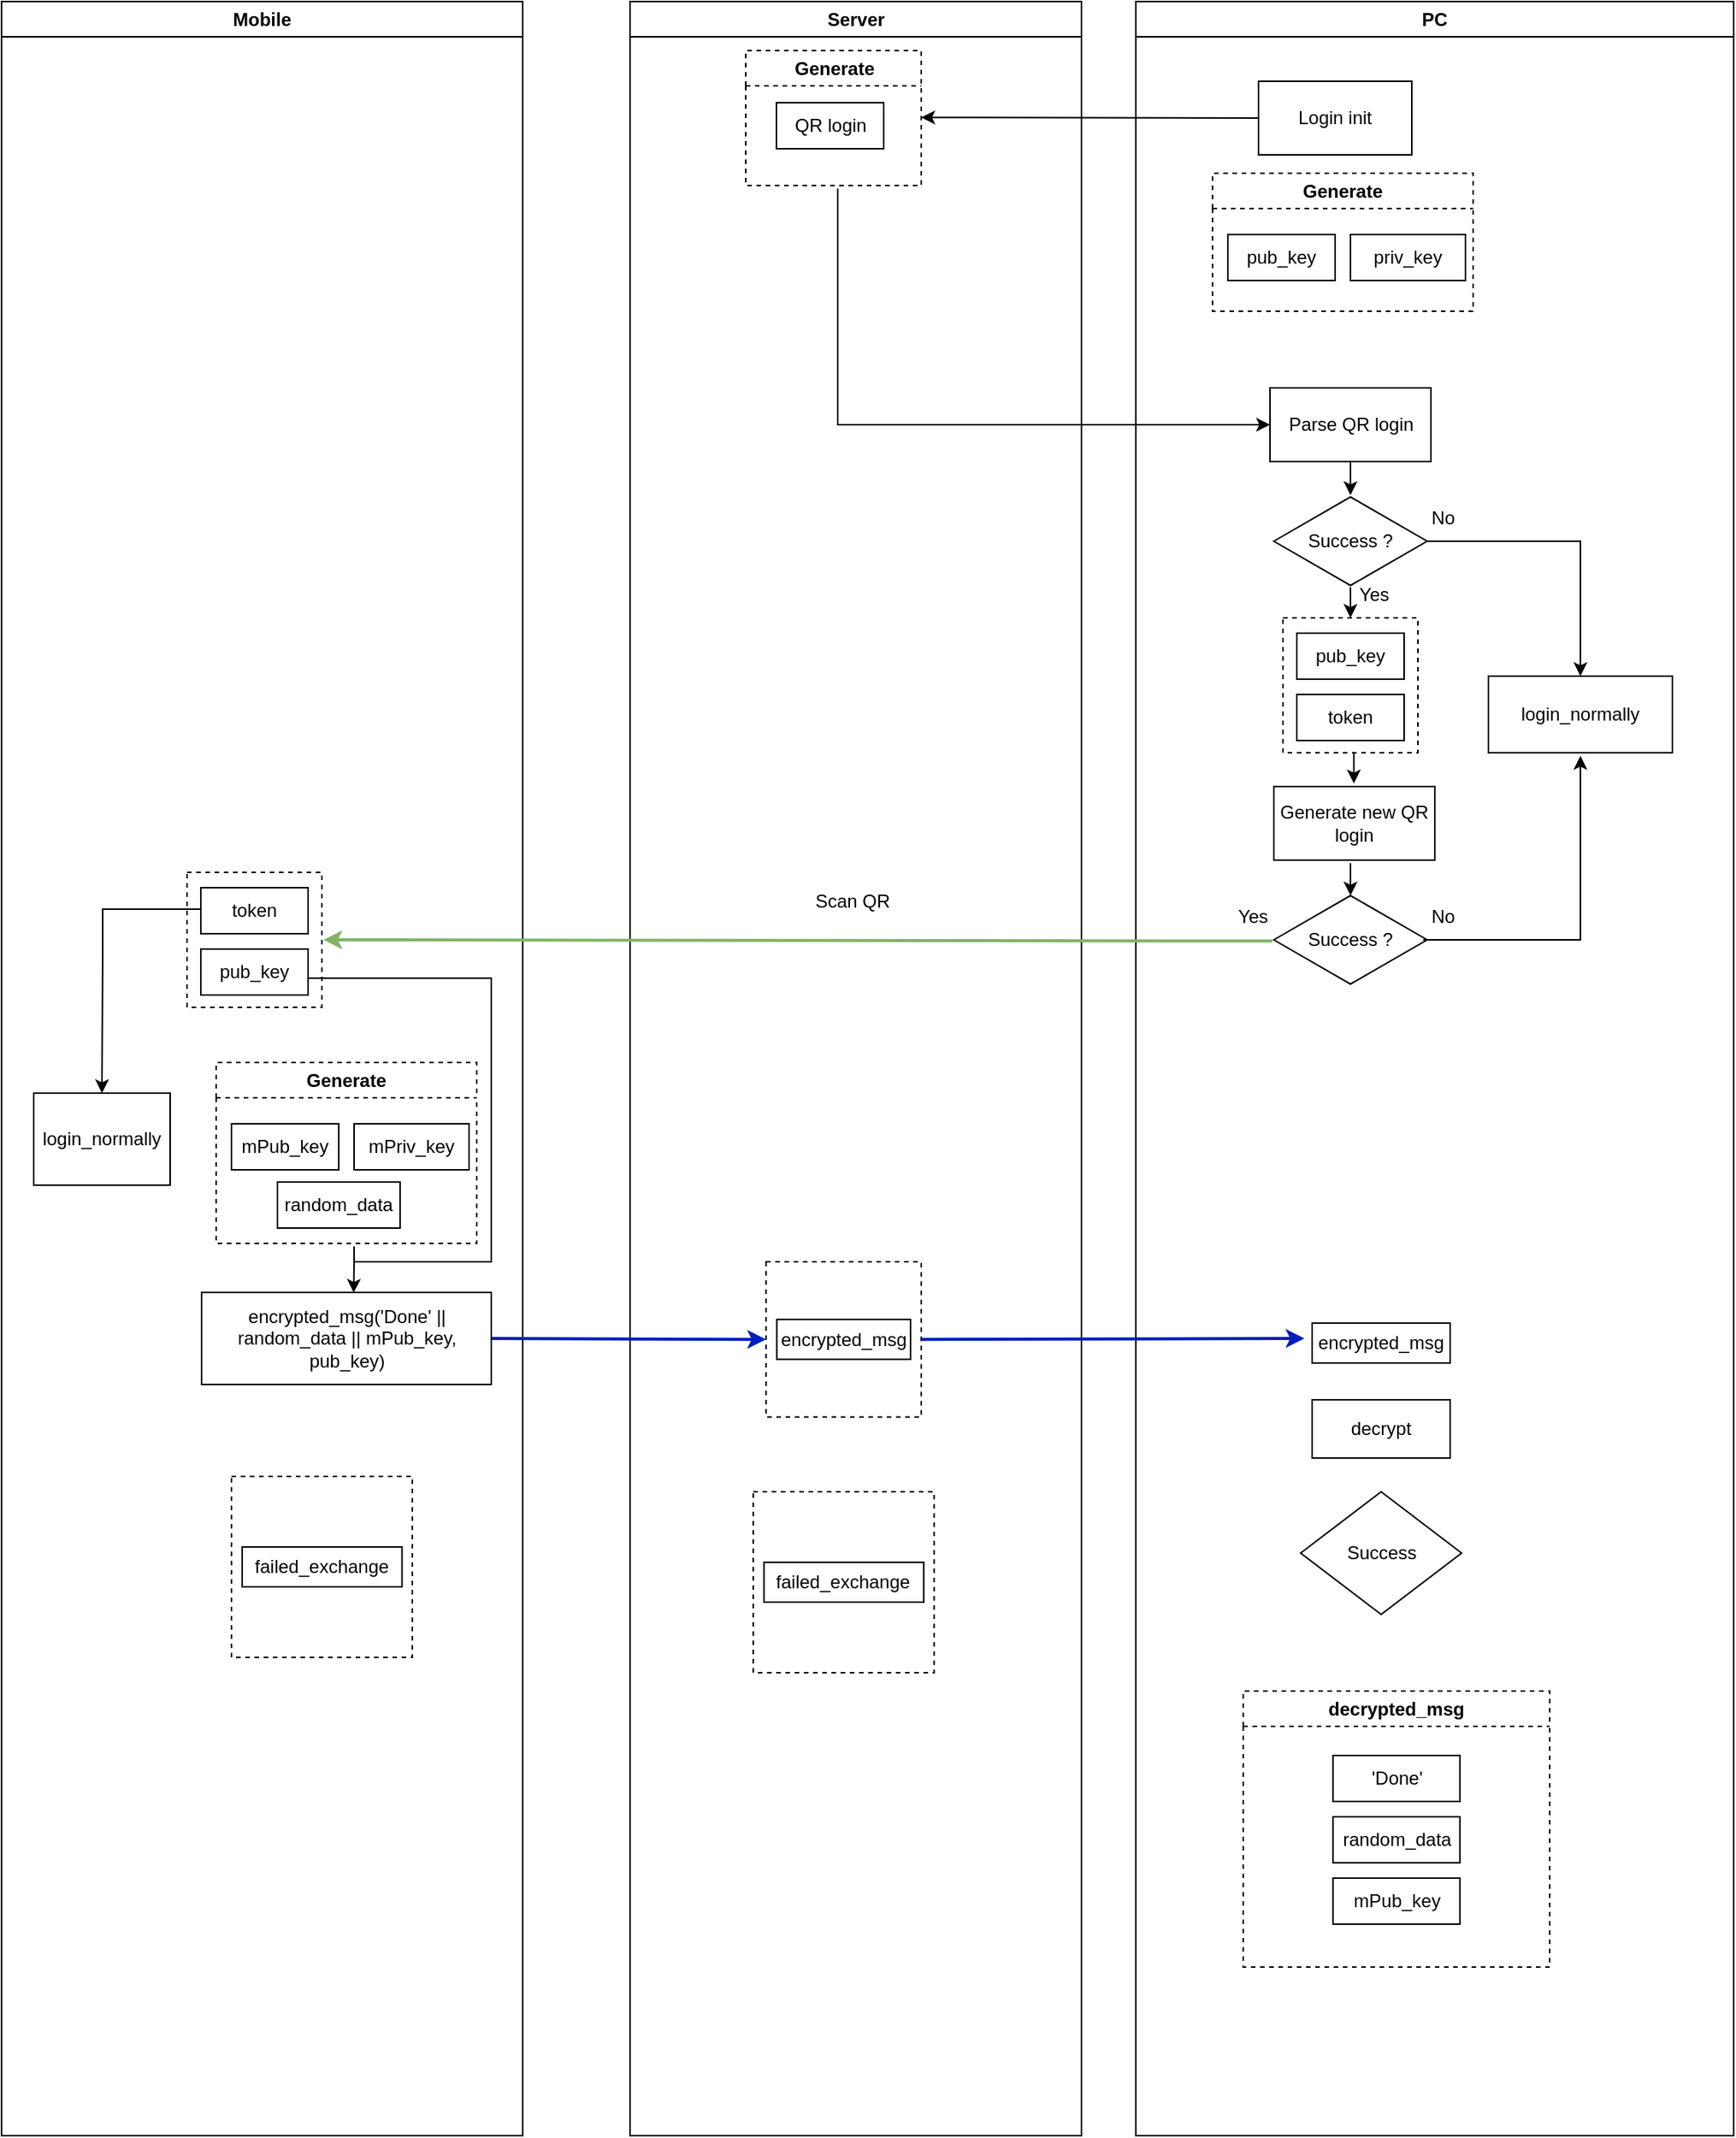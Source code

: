 <mxfile version="21.3.8" type="github">
  <diagram name="Page-1" id="e7e014a7-5840-1c2e-5031-d8a46d1fe8dd">
    <mxGraphModel dx="2049" dy="1091" grid="1" gridSize="10" guides="1" tooltips="1" connect="1" arrows="1" fold="1" page="1" pageScale="1" pageWidth="1169" pageHeight="826" background="none" math="0" shadow="0">
      <root>
        <mxCell id="0" />
        <mxCell id="1" parent="0" />
        <mxCell id="2" value="Mobile" style="swimlane;whiteSpace=wrap" parent="1" vertex="1">
          <mxGeometry x="30" y="128" width="340" height="1392" as="geometry" />
        </mxCell>
        <mxCell id="E8R9tOtTosxfVHhhN3oH-79" value="" style="whiteSpace=wrap;html=1;aspect=fixed;dashed=1;" vertex="1" parent="2">
          <mxGeometry x="121" y="568" width="88" height="88" as="geometry" />
        </mxCell>
        <mxCell id="E8R9tOtTosxfVHhhN3oH-80" value="token" style="rounded=0;whiteSpace=wrap;html=1;" vertex="1" parent="2">
          <mxGeometry x="130" y="578" width="70" height="30" as="geometry" />
        </mxCell>
        <mxCell id="E8R9tOtTosxfVHhhN3oH-81" value="pub_key" style="rounded=0;whiteSpace=wrap;html=1;" vertex="1" parent="2">
          <mxGeometry x="130" y="618" width="70" height="30" as="geometry" />
        </mxCell>
        <mxCell id="E8R9tOtTosxfVHhhN3oH-88" value="Generate" style="swimlane;whiteSpace=wrap;html=1;dashed=1;" vertex="1" parent="2">
          <mxGeometry x="140" y="692" width="170" height="118" as="geometry">
            <mxRectangle x="50" y="112" width="90" height="30" as="alternateBounds" />
          </mxGeometry>
        </mxCell>
        <mxCell id="E8R9tOtTosxfVHhhN3oH-89" value="mPub_key" style="rounded=0;whiteSpace=wrap;html=1;" vertex="1" parent="E8R9tOtTosxfVHhhN3oH-88">
          <mxGeometry x="10" y="40" width="70" height="30" as="geometry" />
        </mxCell>
        <mxCell id="E8R9tOtTosxfVHhhN3oH-90" value="mPriv_key" style="rounded=0;whiteSpace=wrap;html=1;" vertex="1" parent="E8R9tOtTosxfVHhhN3oH-88">
          <mxGeometry x="90" y="40" width="75" height="30" as="geometry" />
        </mxCell>
        <mxCell id="E8R9tOtTosxfVHhhN3oH-92" value="random_data" style="rounded=0;whiteSpace=wrap;html=1;" vertex="1" parent="E8R9tOtTosxfVHhhN3oH-88">
          <mxGeometry x="40" y="78" width="80" height="30" as="geometry" />
        </mxCell>
        <mxCell id="E8R9tOtTosxfVHhhN3oH-93" value="login_normally" style="rounded=0;whiteSpace=wrap;html=1;" vertex="1" parent="2">
          <mxGeometry x="21" y="712" width="89" height="60" as="geometry" />
        </mxCell>
        <mxCell id="E8R9tOtTosxfVHhhN3oH-95" value="" style="endArrow=classic;html=1;rounded=0;entryX=0.5;entryY=0;entryDx=0;entryDy=0;" edge="1" parent="2" target="E8R9tOtTosxfVHhhN3oH-93">
          <mxGeometry width="50" height="50" relative="1" as="geometry">
            <mxPoint x="130" y="592" as="sourcePoint" />
            <mxPoint x="180" y="542" as="targetPoint" />
            <Array as="points">
              <mxPoint x="66" y="592" />
              <mxPoint x="66" y="622" />
            </Array>
          </mxGeometry>
        </mxCell>
        <mxCell id="E8R9tOtTosxfVHhhN3oH-96" value="encrypted_msg(&#39;Done&#39; || random_data || mPub_key, pub_key)" style="rounded=0;whiteSpace=wrap;html=1;" vertex="1" parent="2">
          <mxGeometry x="130.5" y="842" width="189" height="60" as="geometry" />
        </mxCell>
        <mxCell id="E8R9tOtTosxfVHhhN3oH-100" value="" style="endArrow=classic;html=1;rounded=0;entryX=0.525;entryY=0.003;entryDx=0;entryDy=0;entryPerimeter=0;" edge="1" parent="2" target="E8R9tOtTosxfVHhhN3oH-96">
          <mxGeometry width="50" height="50" relative="1" as="geometry">
            <mxPoint x="230" y="812" as="sourcePoint" />
            <mxPoint x="380" y="772" as="targetPoint" />
            <Array as="points">
              <mxPoint x="230" y="822" />
            </Array>
          </mxGeometry>
        </mxCell>
        <mxCell id="E8R9tOtTosxfVHhhN3oH-101" value="" style="endArrow=none;html=1;rounded=0;" edge="1" parent="2">
          <mxGeometry width="50" height="50" relative="1" as="geometry">
            <mxPoint x="199.5" y="637" as="sourcePoint" />
            <mxPoint x="230" y="822" as="targetPoint" />
            <Array as="points">
              <mxPoint x="319.5" y="637" />
              <mxPoint x="319.5" y="822" />
            </Array>
          </mxGeometry>
        </mxCell>
        <mxCell id="E8R9tOtTosxfVHhhN3oH-151" value="" style="whiteSpace=wrap;html=1;aspect=fixed;dashed=1;" vertex="1" parent="2">
          <mxGeometry x="150" y="962" width="118" height="118" as="geometry" />
        </mxCell>
        <mxCell id="E8R9tOtTosxfVHhhN3oH-152" value="failed_exchange" style="rounded=0;whiteSpace=wrap;html=1;" vertex="1" parent="2">
          <mxGeometry x="157" y="1008" width="104.25" height="26" as="geometry" />
        </mxCell>
        <mxCell id="3" value="Server" style="swimlane;whiteSpace=wrap" parent="1" vertex="1">
          <mxGeometry x="440" y="128" width="294.5" height="1392" as="geometry">
            <mxRectangle x="444.5" y="128" width="80" height="30" as="alternateBounds" />
          </mxGeometry>
        </mxCell>
        <mxCell id="E8R9tOtTosxfVHhhN3oH-42" value="Generate" style="swimlane;whiteSpace=wrap;html=1;dashed=1;fillColor=default;" vertex="1" parent="3">
          <mxGeometry x="75.5" y="32" width="114.5" height="88" as="geometry" />
        </mxCell>
        <mxCell id="E8R9tOtTosxfVHhhN3oH-45" value="QR login" style="rounded=0;whiteSpace=wrap;html=1;" vertex="1" parent="E8R9tOtTosxfVHhhN3oH-42">
          <mxGeometry x="20" y="34" width="70" height="30" as="geometry" />
        </mxCell>
        <mxCell id="E8R9tOtTosxfVHhhN3oH-56" value="" style="endArrow=classic;html=1;rounded=0;entryX=0;entryY=0.5;entryDx=0;entryDy=0;" edge="1" parent="E8R9tOtTosxfVHhhN3oH-42" target="E8R9tOtTosxfVHhhN3oH-55">
          <mxGeometry width="50" height="50" relative="1" as="geometry">
            <mxPoint x="60" y="90" as="sourcePoint" />
            <mxPoint x="110" y="40" as="targetPoint" />
            <Array as="points">
              <mxPoint x="60" y="244" />
            </Array>
          </mxGeometry>
        </mxCell>
        <mxCell id="E8R9tOtTosxfVHhhN3oH-46" value="" style="endArrow=classic;html=1;rounded=0;exitX=0;exitY=0.5;exitDx=0;exitDy=0;" edge="1" parent="3" source="E8R9tOtTosxfVHhhN3oH-41">
          <mxGeometry width="50" height="50" relative="1" as="geometry">
            <mxPoint x="423.5" y="76" as="sourcePoint" />
            <mxPoint x="190" y="75.58" as="targetPoint" />
          </mxGeometry>
        </mxCell>
        <mxCell id="E8R9tOtTosxfVHhhN3oH-87" value="Scan QR&amp;nbsp;" style="text;html=1;strokeColor=none;fillColor=none;align=center;verticalAlign=middle;whiteSpace=wrap;rounded=0;" vertex="1" parent="3">
          <mxGeometry x="117.25" y="572" width="60" height="30" as="geometry" />
        </mxCell>
        <mxCell id="E8R9tOtTosxfVHhhN3oH-122" value="" style="whiteSpace=wrap;html=1;aspect=fixed;dashed=1;" vertex="1" parent="3">
          <mxGeometry x="88.75" y="822" width="101.25" height="101.25" as="geometry" />
        </mxCell>
        <mxCell id="E8R9tOtTosxfVHhhN3oH-123" value="encrypted_msg" style="rounded=0;whiteSpace=wrap;html=1;" vertex="1" parent="3">
          <mxGeometry x="95.75" y="859.63" width="87.25" height="26" as="geometry" />
        </mxCell>
        <mxCell id="E8R9tOtTosxfVHhhN3oH-146" value="" style="whiteSpace=wrap;html=1;aspect=fixed;dashed=1;" vertex="1" parent="3">
          <mxGeometry x="80.38" y="972" width="118" height="118" as="geometry" />
        </mxCell>
        <mxCell id="E8R9tOtTosxfVHhhN3oH-147" value="failed_exchange" style="rounded=0;whiteSpace=wrap;html=1;" vertex="1" parent="3">
          <mxGeometry x="87.38" y="1018" width="104.25" height="26" as="geometry" />
        </mxCell>
        <mxCell id="4" value="PC" style="swimlane;whiteSpace=wrap" parent="1" vertex="1">
          <mxGeometry x="770" y="128" width="390" height="1392" as="geometry" />
        </mxCell>
        <mxCell id="E8R9tOtTosxfVHhhN3oH-41" value="Login init" style="rounded=0;whiteSpace=wrap;html=1;" vertex="1" parent="4">
          <mxGeometry x="80" y="52" width="100" height="48" as="geometry" />
        </mxCell>
        <mxCell id="E8R9tOtTosxfVHhhN3oH-47" value="Generate" style="swimlane;whiteSpace=wrap;html=1;dashed=1;" vertex="1" parent="4">
          <mxGeometry x="50" y="112" width="170" height="90" as="geometry">
            <mxRectangle x="50" y="112" width="90" height="30" as="alternateBounds" />
          </mxGeometry>
        </mxCell>
        <mxCell id="E8R9tOtTosxfVHhhN3oH-48" value="pub_key" style="rounded=0;whiteSpace=wrap;html=1;" vertex="1" parent="E8R9tOtTosxfVHhhN3oH-47">
          <mxGeometry x="10" y="40" width="70" height="30" as="geometry" />
        </mxCell>
        <mxCell id="E8R9tOtTosxfVHhhN3oH-49" value="priv_key" style="rounded=0;whiteSpace=wrap;html=1;" vertex="1" parent="E8R9tOtTosxfVHhhN3oH-47">
          <mxGeometry x="90" y="40" width="75" height="30" as="geometry" />
        </mxCell>
        <mxCell id="E8R9tOtTosxfVHhhN3oH-55" value="Parse QR login" style="rounded=0;whiteSpace=wrap;html=1;" vertex="1" parent="4">
          <mxGeometry x="87.5" y="252" width="105" height="48" as="geometry" />
        </mxCell>
        <mxCell id="E8R9tOtTosxfVHhhN3oH-57" value="Success ?" style="html=1;whiteSpace=wrap;aspect=fixed;shape=isoRectangle;" vertex="1" parent="4">
          <mxGeometry x="90" y="322" width="100" height="60" as="geometry" />
        </mxCell>
        <mxCell id="E8R9tOtTosxfVHhhN3oH-68" value="" style="whiteSpace=wrap;html=1;aspect=fixed;dashed=1;" vertex="1" parent="4">
          <mxGeometry x="96" y="402" width="88" height="88" as="geometry" />
        </mxCell>
        <mxCell id="E8R9tOtTosxfVHhhN3oH-70" value="pub_key" style="rounded=0;whiteSpace=wrap;html=1;" vertex="1" parent="4">
          <mxGeometry x="105" y="412" width="70" height="30" as="geometry" />
        </mxCell>
        <mxCell id="E8R9tOtTosxfVHhhN3oH-71" value="token" style="rounded=0;whiteSpace=wrap;html=1;" vertex="1" parent="4">
          <mxGeometry x="105" y="452" width="70" height="30" as="geometry" />
        </mxCell>
        <mxCell id="E8R9tOtTosxfVHhhN3oH-72" value="login_normally" style="rounded=0;whiteSpace=wrap;html=1;" vertex="1" parent="4">
          <mxGeometry x="230" y="440" width="120" height="50" as="geometry" />
        </mxCell>
        <mxCell id="E8R9tOtTosxfVHhhN3oH-73" value="Generate new QR login" style="rounded=0;whiteSpace=wrap;html=1;" vertex="1" parent="4">
          <mxGeometry x="90" y="512" width="105" height="48" as="geometry" />
        </mxCell>
        <mxCell id="E8R9tOtTosxfVHhhN3oH-74" value="Success ?" style="html=1;whiteSpace=wrap;aspect=fixed;shape=isoRectangle;" vertex="1" parent="4">
          <mxGeometry x="90" y="582" width="100" height="60" as="geometry" />
        </mxCell>
        <mxCell id="E8R9tOtTosxfVHhhN3oH-82" value="" style="endArrow=classic;html=1;rounded=0;strokeWidth=2;exitX=-0.01;exitY=0.513;exitDx=0;exitDy=0;exitPerimeter=0;fillColor=#d5e8d4;strokeColor=#82b366;" edge="1" parent="4" source="E8R9tOtTosxfVHhhN3oH-74">
          <mxGeometry width="50" height="50" relative="1" as="geometry">
            <mxPoint x="87.5" y="612" as="sourcePoint" />
            <mxPoint x="-530" y="612" as="targetPoint" />
          </mxGeometry>
        </mxCell>
        <mxCell id="E8R9tOtTosxfVHhhN3oH-85" value="" style="endArrow=classic;html=1;rounded=0;" edge="1" parent="4">
          <mxGeometry width="50" height="50" relative="1" as="geometry">
            <mxPoint x="187.5" y="612" as="sourcePoint" />
            <mxPoint x="290" y="492" as="targetPoint" />
            <Array as="points">
              <mxPoint x="290" y="612" />
            </Array>
          </mxGeometry>
        </mxCell>
        <mxCell id="E8R9tOtTosxfVHhhN3oH-86" value="" style="endArrow=classic;html=1;rounded=0;exitX=1;exitY=0.5;exitDx=0;exitDy=0;exitPerimeter=0;entryX=0.5;entryY=0;entryDx=0;entryDy=0;" edge="1" parent="4" source="E8R9tOtTosxfVHhhN3oH-57" target="E8R9tOtTosxfVHhhN3oH-72">
          <mxGeometry width="50" height="50" relative="1" as="geometry">
            <mxPoint x="195" y="276" as="sourcePoint" />
            <mxPoint x="290" y="422" as="targetPoint" />
            <Array as="points">
              <mxPoint x="290" y="352" />
            </Array>
          </mxGeometry>
        </mxCell>
        <mxCell id="E8R9tOtTosxfVHhhN3oH-104" value="" style="endArrow=classic;html=1;rounded=0;exitX=0.5;exitY=1;exitDx=0;exitDy=0;" edge="1" parent="4" source="E8R9tOtTosxfVHhhN3oH-55">
          <mxGeometry width="50" height="50" relative="1" as="geometry">
            <mxPoint x="137.5" y="310" as="sourcePoint" />
            <mxPoint x="140" y="322" as="targetPoint" />
          </mxGeometry>
        </mxCell>
        <mxCell id="E8R9tOtTosxfVHhhN3oH-106" value="" style="endArrow=classic;html=1;rounded=0;entryX=0.5;entryY=0;entryDx=0;entryDy=0;" edge="1" parent="4" target="E8R9tOtTosxfVHhhN3oH-68">
          <mxGeometry width="50" height="50" relative="1" as="geometry">
            <mxPoint x="140" y="382" as="sourcePoint" />
            <mxPoint x="190" y="332" as="targetPoint" />
          </mxGeometry>
        </mxCell>
        <mxCell id="E8R9tOtTosxfVHhhN3oH-107" value="" style="endArrow=classic;html=1;rounded=0;entryX=0.5;entryY=0;entryDx=0;entryDy=0;" edge="1" parent="4">
          <mxGeometry width="50" height="50" relative="1" as="geometry">
            <mxPoint x="142.21" y="490" as="sourcePoint" />
            <mxPoint x="142.21" y="510" as="targetPoint" />
          </mxGeometry>
        </mxCell>
        <mxCell id="E8R9tOtTosxfVHhhN3oH-109" value="" style="endArrow=classic;html=1;rounded=0;entryX=0.5;entryY=0.018;entryDx=0;entryDy=0;entryPerimeter=0;" edge="1" parent="4" target="E8R9tOtTosxfVHhhN3oH-74">
          <mxGeometry width="50" height="50" relative="1" as="geometry">
            <mxPoint x="140" y="562" as="sourcePoint" />
            <mxPoint x="140" y="582" as="targetPoint" />
          </mxGeometry>
        </mxCell>
        <mxCell id="E8R9tOtTosxfVHhhN3oH-110" value="No" style="text;html=1;align=center;verticalAlign=middle;resizable=0;points=[];autosize=1;strokeColor=none;fillColor=none;" vertex="1" parent="4">
          <mxGeometry x="180" y="322" width="40" height="30" as="geometry" />
        </mxCell>
        <mxCell id="E8R9tOtTosxfVHhhN3oH-111" value="Yes" style="text;html=1;align=center;verticalAlign=middle;resizable=0;points=[];autosize=1;strokeColor=none;fillColor=none;" vertex="1" parent="4">
          <mxGeometry x="135" y="372" width="40" height="30" as="geometry" />
        </mxCell>
        <mxCell id="E8R9tOtTosxfVHhhN3oH-112" value="No" style="text;html=1;align=center;verticalAlign=middle;resizable=0;points=[];autosize=1;strokeColor=none;fillColor=none;" vertex="1" parent="4">
          <mxGeometry x="180" y="582" width="40" height="30" as="geometry" />
        </mxCell>
        <mxCell id="E8R9tOtTosxfVHhhN3oH-113" value="Yes" style="text;html=1;align=center;verticalAlign=middle;resizable=0;points=[];autosize=1;strokeColor=none;fillColor=none;" vertex="1" parent="4">
          <mxGeometry x="56" y="582" width="40" height="30" as="geometry" />
        </mxCell>
        <mxCell id="E8R9tOtTosxfVHhhN3oH-124" value="encrypted_msg" style="rounded=0;whiteSpace=wrap;html=1;" vertex="1" parent="4">
          <mxGeometry x="115" y="862" width="90" height="26" as="geometry" />
        </mxCell>
        <mxCell id="E8R9tOtTosxfVHhhN3oH-125" value="decrypted_msg" style="swimlane;whiteSpace=wrap;html=1;dashed=1;" vertex="1" parent="4">
          <mxGeometry x="70" y="1102" width="200" height="180" as="geometry" />
        </mxCell>
        <mxCell id="E8R9tOtTosxfVHhhN3oH-139" value="&#39;Done&#39;" style="rounded=0;whiteSpace=wrap;html=1;" vertex="1" parent="E8R9tOtTosxfVHhhN3oH-125">
          <mxGeometry x="58.63" y="42" width="82.75" height="30" as="geometry" />
        </mxCell>
        <mxCell id="E8R9tOtTosxfVHhhN3oH-140" value="random_data" style="rounded=0;whiteSpace=wrap;html=1;" vertex="1" parent="E8R9tOtTosxfVHhhN3oH-125">
          <mxGeometry x="58.63" y="82" width="82.75" height="30" as="geometry" />
        </mxCell>
        <mxCell id="E8R9tOtTosxfVHhhN3oH-141" value="mPub_key" style="rounded=0;whiteSpace=wrap;html=1;" vertex="1" parent="E8R9tOtTosxfVHhhN3oH-125">
          <mxGeometry x="58.63" y="122" width="82.75" height="30" as="geometry" />
        </mxCell>
        <mxCell id="E8R9tOtTosxfVHhhN3oH-142" value="Success" style="rhombus;whiteSpace=wrap;html=1;" vertex="1" parent="4">
          <mxGeometry x="107.5" y="972" width="105" height="80" as="geometry" />
        </mxCell>
        <mxCell id="E8R9tOtTosxfVHhhN3oH-143" value="decrypt" style="rounded=0;whiteSpace=wrap;html=1;" vertex="1" parent="4">
          <mxGeometry x="115" y="912" width="90" height="38" as="geometry" />
        </mxCell>
        <mxCell id="E8R9tOtTosxfVHhhN3oH-145" value="" style="endArrow=classic;html=1;rounded=0;strokeWidth=2;fillColor=#0050ef;strokeColor=#001DBC;exitX=1;exitY=0.5;exitDx=0;exitDy=0;" edge="1" parent="4" source="E8R9tOtTosxfVHhhN3oH-122">
          <mxGeometry width="50" height="50" relative="1" as="geometry">
            <mxPoint x="-135" y="860.13" as="sourcePoint" />
            <mxPoint x="110" y="872" as="targetPoint" />
          </mxGeometry>
        </mxCell>
        <mxCell id="E8R9tOtTosxfVHhhN3oH-144" value="" style="endArrow=classic;html=1;rounded=0;entryX=0;entryY=0.5;entryDx=0;entryDy=0;strokeWidth=2;fillColor=#0050ef;strokeColor=#001DBC;" edge="1" parent="1" target="E8R9tOtTosxfVHhhN3oH-122">
          <mxGeometry width="50" height="50" relative="1" as="geometry">
            <mxPoint x="350" y="1000" as="sourcePoint" />
            <mxPoint x="400" y="950" as="targetPoint" />
          </mxGeometry>
        </mxCell>
      </root>
    </mxGraphModel>
  </diagram>
</mxfile>
